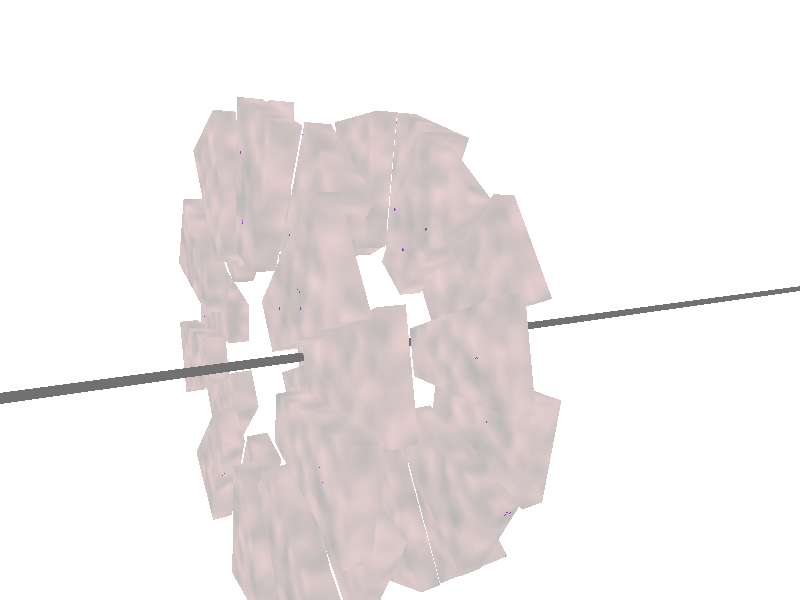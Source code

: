 #include "textures.inc"
#include "colors.inc"

background { color White }

cylinder {
   <0, 10000, 0>, <0, -1000, 0>, 0.1
   
   pigment {
      color rgb <0.3, 0.3, 0.3>
   }
   scale 1
   rotate x*90
   translate <0, 0, 0>
}

union {
   prism {
      linear_spline
      linear_sweep
      0, 0.5,
      5,
      <1.05, 2>, <0.5, -1>, <-0.5, -1>, <-1.05, 2>, <1.05, 2>
      scale 1
      translate z*3.5
      rotate y*240
   }
   
   prism {
      linear_spline
      linear_sweep
      0, 0.5,
      5,
      <1.05, 2>, <0.5, -1>, <-0.5, -1>, <-1.05, 2>, <1.05, 2>
      scale 1
      translate z*3.5
      rotate <0, 0, 0>
   }
   
   prism {
      linear_spline
      linear_sweep
      0, 0.5,
      5,
      <1.05, 2>, <0.5, -1>, <-0.5, -1>, <-1.05, 2>, <1.05, 2>
      scale 1
      translate <0, 0.6, 3.5>
      rotate y*20
   }
   
   prism {
      linear_spline
      linear_sweep
      0, 0.5,
      5,
      <1.05, 2>, <0.5, -1>, <-0.5, -1>, <-1.05, 2>, <1.05, 2>
      scale 1
      translate z*3.5
      rotate y*40
   }
   
   prism {
      linear_spline
      linear_sweep
      0, 0.5,
      5,
      <1.05, 2>, <0.5, -1>, <-0.5, -1>, <-1.05, 2>, <1.05, 2>
      scale 1
      translate <0, 0.6, 3.5>
      rotate y*60
   }
   
   prism {
      linear_spline
      linear_sweep
      0, 0.5,
      5,
      <1.05, 2>, <0.5, -1>, <-0.5, -1>, <-1.05, 2>, <1.05, 2>
      scale 1
      translate z*3.5
      rotate y*80
   }
   
   prism {
      linear_spline
      linear_sweep
      0, 0.5,
      5,
      <1.05, 2>, <0.5, -1>, <-0.5, -1>, <-1.05, 2>, <1.05, 2>
      scale 1
      translate <0, 0.6, 3.5>
      rotate y*100
   }
   
   prism {
      linear_spline
      linear_sweep
      0, 0.5,
      5,
      <1.05, 2>, <0.5, -1>, <-0.5, -1>, <-1.05, 2>, <1.05, 2>
      scale 1
      translate z*3.5
      rotate y*120
   }
   
   prism {
      linear_spline
      linear_sweep
      0, 0.5,
      5,
      <1.05, 2>, <0.5, -1>, <-0.5, -1>, <-1.05, 2>, <1.05, 2>
      scale 1
      translate <0, 0.6, 3.5>
      rotate y*140
   }
   
   prism {
      linear_spline
      linear_sweep
      0, 0.5,
      5,
      <1.05, 2>, <0.5, -1>, <-0.5, -1>, <-1.05, 2>, <1.05, 2>
      scale 1
      translate z*3.5
      rotate y*160
   }
   
   prism {
      linear_spline
      linear_sweep
      0, 0.5,
      5,
      <1.05, 2>, <0.5, -1>, <-0.5, -1>, <-1.05, 2>, <1.05, 2>
      scale 1
      translate <0, 0.6, 3.5>
      rotate y*180
   }
   
   prism {
      linear_spline
      linear_sweep
      0, 0.5,
      5,
      <1.05, 2>, <0.5, -1>, <-0.5, -1>, <-1.05, 2>, <1.05, 2>
      scale 1
      translate z*3.5
      rotate y*200
   }
   
   prism {
      linear_spline
      linear_sweep
      0, 0.5,
      5,
      <1.05, 2>, <0.5, -1>, <-0.5, -1>, <-1.05, 2>, <1.05, 2>
      scale 1
      translate <0, 0.6, 3.5>
      rotate y*220
   }
   
   prism {
      linear_spline
      linear_sweep
      0, 0.5,
      5,
      <1.05, 2>, <0.5, -1>, <-0.5, -1>, <-1.05, 2>, <1.05, 2>
      scale 1
      translate <0, 0.6, 3.5>
      rotate y*260
   }
   
   prism {
      linear_spline
      linear_sweep
      0, 0.5,
      5,
      <1.05, 2>, <0.5, -1>, <-0.5, -1>, <-1.05, 2>, <1.05, 2>
      scale 1
      translate z*3.5
      rotate y*280
   }
   
   prism {
      linear_spline
      linear_sweep
      0, 0.5,
      5,
      <1.05, 2>, <0.5, -1>, <-0.5, -1>, <-1.05, 2>, <1.05, 2>
      scale 1
      translate <0, 0.6, 3.5>
      rotate y*300
   }
   
   prism {
      linear_spline
      linear_sweep
      0, 0.5,
      5,
      <1.05, 2>, <0.5, -1>, <-0.5, -1>, <-1.05, 2>, <1.05, 2>
      scale 1
      translate z*3.5
      rotate y*320
   }
   
   prism {
      linear_spline
      linear_sweep
      0, 0.5,
      5,
      <1.05, 2>, <0.5, -1>, <-0.5, -1>, <-1.05, 2>, <1.05, 2>
      scale 1
      translate <0, 0.6, 3.5>
      rotate y*340
   }
   
   texture { PinkAlabaster }
   rotate x*90
}

union {
   prism {
      linear_spline
      linear_sweep
      0, 0.5,
      5,
      <1.05, 2>, <0.5, -1>, <-0.5, -1>, <-1.05, 2>, <1.05, 2>
      scale 1
      translate z*3.5
      rotate y*240
   }
   
   prism {
      linear_spline
      linear_sweep
      0, 0.5,
      5,
      <1.05, 2>, <0.5, -1>, <-0.5, -1>, <-1.05, 2>, <1.05, 2>
      scale 1
      translate z*3.5
      rotate <0, 0, 0>
   }
   
   prism {
      linear_spline
      linear_sweep
      0, 0.5,
      5,
      <1.05, 2>, <0.5, -1>, <-0.5, -1>, <-1.05, 2>, <1.05, 2>
      scale 1
      translate <0, 0.6, 3.5>
      rotate y*20
   }
   
   prism {
      linear_spline
      linear_sweep
      0, 0.5,
      5,
      <1.05, 2>, <0.5, -1>, <-0.5, -1>, <-1.05, 2>, <1.05, 2>
      scale 1
      translate z*3.5
      rotate y*40
   }
   
   prism {
      linear_spline
      linear_sweep
      0, 0.5,
      5,
      <1.05, 2>, <0.5, -1>, <-0.5, -1>, <-1.05, 2>, <1.05, 2>
      scale 1
      translate <0, 0.6, 3.5>
      rotate y*60
   }
   
   prism {
      linear_spline
      linear_sweep
      0, 0.5,
      5,
      <1.05, 2>, <0.5, -1>, <-0.5, -1>, <-1.05, 2>, <1.05, 2>
      scale 1
      translate z*3.5
      rotate y*80
   }
   
   prism {
      linear_spline
      linear_sweep
      0, 0.5,
      5,
      <1.05, 2>, <0.5, -1>, <-0.5, -1>, <-1.05, 2>, <1.05, 2>
      scale 1
      translate <0, 0.6, 3.5>
      rotate y*100
   }
   
   prism {
      linear_spline
      linear_sweep
      0, 0.5,
      5,
      <1.05, 2>, <0.5, -1>, <-0.5, -1>, <-1.05, 2>, <1.05, 2>
      scale 1
      translate z*3.5
      rotate y*120
   }
   
   prism {
      linear_spline
      linear_sweep
      0, 0.5,
      5,
      <1.05, 2>, <0.5, -1>, <-0.5, -1>, <-1.05, 2>, <1.05, 2>
      scale 1
      translate <0, 0.6, 3.5>
      rotate y*140
   }
   
   prism {
      linear_spline
      linear_sweep
      0, 0.5,
      5,
      <1.05, 2>, <0.5, -1>, <-0.5, -1>, <-1.05, 2>, <1.05, 2>
      scale 1
      translate z*3.5
      rotate y*160
   }
   
   prism {
      linear_spline
      linear_sweep
      0, 0.5,
      5,
      <1.05, 2>, <0.5, -1>, <-0.5, -1>, <-1.05, 2>, <1.05, 2>
      scale 1
      translate <0, 0.6, 3.5>
      rotate y*180
   }
   
   prism {
      linear_spline
      linear_sweep
      0, 0.5,
      5,
      <1.05, 2>, <0.5, -1>, <-0.5, -1>, <-1.05, 2>, <1.05, 2>
      scale 1
      translate z*3.5
      rotate y*200
   }
   
   prism {
      linear_spline
      linear_sweep
      0, 0.5,
      5,
      <1.05, 2>, <0.5, -1>, <-0.5, -1>, <-1.05, 2>, <1.05, 2>
      scale 1
      translate <0, 0.6, 3.5>
      rotate y*220
   }
   
   prism {
      linear_spline
      linear_sweep
      0, 0.5,
      5,
      <1.05, 2>, <0.5, -1>, <-0.5, -1>, <-1.05, 2>, <1.05, 2>
      scale 1
      translate <0, 0.6, 3.5>
      rotate y*260
   }
   
   prism {
      linear_spline
      linear_sweep
      0, 0.5,
      5,
      <1.05, 2>, <0.5, -1>, <-0.5, -1>, <-1.05, 2>, <1.05, 2>
      scale 1
      translate z*3.5
      rotate y*280
   }
   
   prism {
      linear_spline
      linear_sweep
      0, 0.5,
      5,
      <1.05, 2>, <0.5, -1>, <-0.5, -1>, <-1.05, 2>, <1.05, 2>
      scale 1
      translate <0, 0.6, 3.5>
      rotate y*300
   }
   
   prism {
      linear_spline
      linear_sweep
      0, 0.5,
      5,
      <1.05, 2>, <0.5, -1>, <-0.5, -1>, <-1.05, 2>, <1.05, 2>
      scale 1
      translate z*3.5
      rotate y*320
   }
   
   prism {
      linear_spline
      linear_sweep
      0, 0.5,
      5,
      <1.05, 2>, <0.5, -1>, <-0.5, -1>, <-1.05, 2>, <1.05, 2>
      scale 1
      translate <0, 0.6, 3.5>
      rotate y*340
   }
   
   texture { PinkAlabaster }

   rotate <90, 0, 20>
   translate z*3
}

global_settings {
   assumed_gamma 1.5
   noise_generator 2
}

light_source {
   <-12.6456, 3.83927, 12.908>, rgb <1, 1, 1>
}

light_source {
   <-96.743, 9.75904, 5.70925>, rgb <0.5, 0.5, 0.5>
   shadowless
}

camera {
   perspective
   location <-12.7417, 3.41161, 7.72706>
   sky <0, 1, 0>
   direction <0, 0, 1>
   right <1.33333, 0, 0>
   up <0, 1, 0>
   look_at <-3.44271, 1.7411, 1.99687>
}